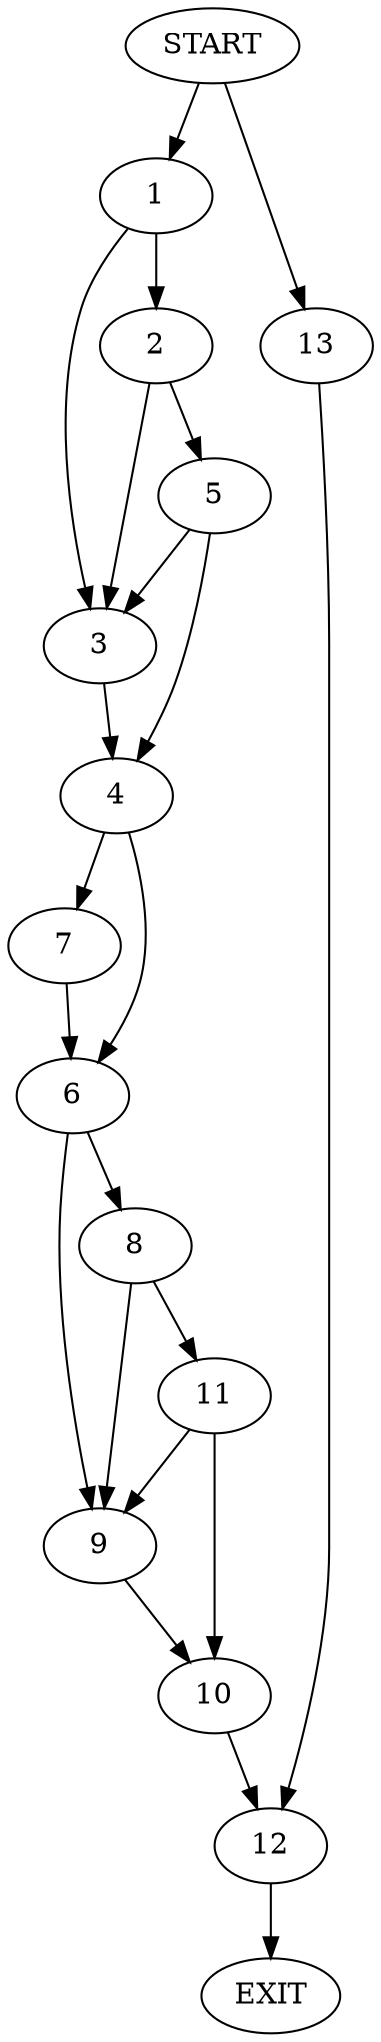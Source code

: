 digraph {
0 [label="START"]
14 [label="EXIT"]
0 -> 1
1 -> 2
1 -> 3
3 -> 4
2 -> 3
2 -> 5
5 -> 3
5 -> 4
4 -> 6
4 -> 7
6 -> 8
6 -> 9
7 -> 6
9 -> 10
8 -> 11
8 -> 9
11 -> 10
11 -> 9
10 -> 12
12 -> 14
0 -> 13
13 -> 12
}
